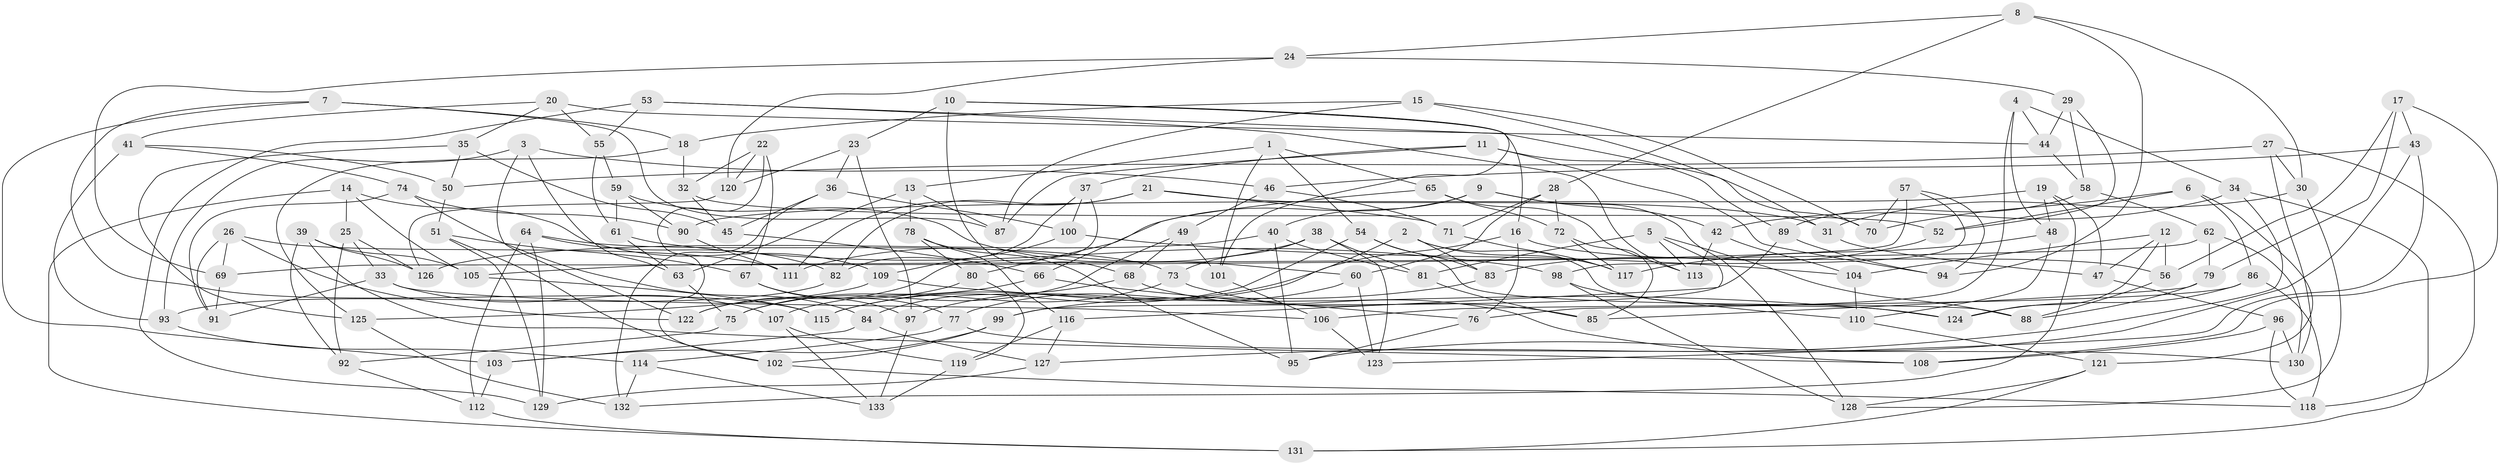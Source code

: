 // coarse degree distribution, {6: 0.5555555555555556, 4: 0.345679012345679, 5: 0.08641975308641975, 3: 0.012345679012345678}
// Generated by graph-tools (version 1.1) at 2025/42/03/06/25 10:42:24]
// undirected, 133 vertices, 266 edges
graph export_dot {
graph [start="1"]
  node [color=gray90,style=filled];
  1;
  2;
  3;
  4;
  5;
  6;
  7;
  8;
  9;
  10;
  11;
  12;
  13;
  14;
  15;
  16;
  17;
  18;
  19;
  20;
  21;
  22;
  23;
  24;
  25;
  26;
  27;
  28;
  29;
  30;
  31;
  32;
  33;
  34;
  35;
  36;
  37;
  38;
  39;
  40;
  41;
  42;
  43;
  44;
  45;
  46;
  47;
  48;
  49;
  50;
  51;
  52;
  53;
  54;
  55;
  56;
  57;
  58;
  59;
  60;
  61;
  62;
  63;
  64;
  65;
  66;
  67;
  68;
  69;
  70;
  71;
  72;
  73;
  74;
  75;
  76;
  77;
  78;
  79;
  80;
  81;
  82;
  83;
  84;
  85;
  86;
  87;
  88;
  89;
  90;
  91;
  92;
  93;
  94;
  95;
  96;
  97;
  98;
  99;
  100;
  101;
  102;
  103;
  104;
  105;
  106;
  107;
  108;
  109;
  110;
  111;
  112;
  113;
  114;
  115;
  116;
  117;
  118;
  119;
  120;
  121;
  122;
  123;
  124;
  125;
  126;
  127;
  128;
  129;
  130;
  131;
  132;
  133;
  1 -- 65;
  1 -- 13;
  1 -- 54;
  1 -- 101;
  2 -- 117;
  2 -- 124;
  2 -- 97;
  2 -- 83;
  3 -- 46;
  3 -- 63;
  3 -- 122;
  3 -- 93;
  4 -- 48;
  4 -- 44;
  4 -- 76;
  4 -- 34;
  5 -- 88;
  5 -- 81;
  5 -- 116;
  5 -- 113;
  6 -- 121;
  6 -- 52;
  6 -- 70;
  6 -- 86;
  7 -- 115;
  7 -- 18;
  7 -- 103;
  7 -- 87;
  8 -- 28;
  8 -- 94;
  8 -- 30;
  8 -- 24;
  9 -- 42;
  9 -- 80;
  9 -- 40;
  9 -- 128;
  10 -- 68;
  10 -- 16;
  10 -- 101;
  10 -- 23;
  11 -- 87;
  11 -- 37;
  11 -- 94;
  11 -- 89;
  12 -- 124;
  12 -- 104;
  12 -- 47;
  12 -- 56;
  13 -- 87;
  13 -- 78;
  13 -- 63;
  14 -- 131;
  14 -- 105;
  14 -- 109;
  14 -- 25;
  15 -- 87;
  15 -- 70;
  15 -- 31;
  15 -- 18;
  16 -- 56;
  16 -- 115;
  16 -- 76;
  17 -- 79;
  17 -- 108;
  17 -- 56;
  17 -- 43;
  18 -- 125;
  18 -- 32;
  19 -- 90;
  19 -- 47;
  19 -- 48;
  19 -- 132;
  20 -- 41;
  20 -- 44;
  20 -- 55;
  20 -- 35;
  21 -- 82;
  21 -- 111;
  21 -- 31;
  21 -- 71;
  22 -- 32;
  22 -- 67;
  22 -- 120;
  22 -- 102;
  23 -- 97;
  23 -- 120;
  23 -- 36;
  24 -- 69;
  24 -- 29;
  24 -- 120;
  25 -- 126;
  25 -- 33;
  25 -- 92;
  26 -- 91;
  26 -- 111;
  26 -- 69;
  26 -- 122;
  27 -- 50;
  27 -- 130;
  27 -- 30;
  27 -- 118;
  28 -- 71;
  28 -- 72;
  28 -- 60;
  29 -- 52;
  29 -- 58;
  29 -- 44;
  30 -- 128;
  30 -- 31;
  31 -- 47;
  32 -- 52;
  32 -- 45;
  33 -- 91;
  33 -- 106;
  33 -- 107;
  34 -- 42;
  34 -- 127;
  34 -- 131;
  35 -- 45;
  35 -- 125;
  35 -- 50;
  36 -- 45;
  36 -- 100;
  36 -- 132;
  37 -- 100;
  37 -- 122;
  37 -- 82;
  38 -- 73;
  38 -- 111;
  38 -- 123;
  38 -- 81;
  39 -- 108;
  39 -- 105;
  39 -- 92;
  39 -- 126;
  40 -- 95;
  40 -- 126;
  40 -- 81;
  41 -- 50;
  41 -- 93;
  41 -- 74;
  42 -- 113;
  42 -- 104;
  43 -- 46;
  43 -- 95;
  43 -- 123;
  44 -- 58;
  45 -- 66;
  46 -- 49;
  46 -- 71;
  47 -- 96;
  48 -- 117;
  48 -- 110;
  49 -- 101;
  49 -- 75;
  49 -- 68;
  50 -- 51;
  51 -- 102;
  51 -- 67;
  51 -- 129;
  52 -- 83;
  53 -- 70;
  53 -- 129;
  53 -- 113;
  53 -- 55;
  54 -- 115;
  54 -- 88;
  54 -- 83;
  55 -- 61;
  55 -- 59;
  56 -- 88;
  57 -- 70;
  57 -- 98;
  57 -- 94;
  57 -- 69;
  58 -- 62;
  58 -- 89;
  59 -- 60;
  59 -- 90;
  59 -- 61;
  60 -- 123;
  60 -- 77;
  61 -- 63;
  61 -- 98;
  62 -- 130;
  62 -- 105;
  62 -- 79;
  63 -- 75;
  64 -- 129;
  64 -- 82;
  64 -- 112;
  64 -- 73;
  65 -- 113;
  65 -- 66;
  65 -- 72;
  66 -- 76;
  66 -- 75;
  67 -- 97;
  67 -- 77;
  68 -- 84;
  68 -- 108;
  69 -- 91;
  71 -- 117;
  72 -- 117;
  72 -- 85;
  73 -- 85;
  73 -- 107;
  74 -- 91;
  74 -- 84;
  74 -- 90;
  75 -- 92;
  76 -- 95;
  77 -- 130;
  77 -- 114;
  78 -- 80;
  78 -- 116;
  78 -- 95;
  79 -- 88;
  79 -- 85;
  80 -- 122;
  80 -- 119;
  81 -- 85;
  82 -- 93;
  83 -- 99;
  84 -- 127;
  84 -- 103;
  86 -- 106;
  86 -- 118;
  86 -- 124;
  89 -- 94;
  89 -- 99;
  90 -- 111;
  92 -- 112;
  93 -- 114;
  96 -- 130;
  96 -- 108;
  96 -- 118;
  97 -- 133;
  98 -- 110;
  98 -- 128;
  99 -- 102;
  99 -- 103;
  100 -- 109;
  100 -- 104;
  101 -- 106;
  102 -- 118;
  103 -- 112;
  104 -- 110;
  105 -- 115;
  106 -- 123;
  107 -- 133;
  107 -- 119;
  109 -- 124;
  109 -- 125;
  110 -- 121;
  112 -- 131;
  114 -- 133;
  114 -- 132;
  116 -- 127;
  116 -- 119;
  119 -- 133;
  120 -- 126;
  121 -- 128;
  121 -- 131;
  125 -- 132;
  127 -- 129;
}
